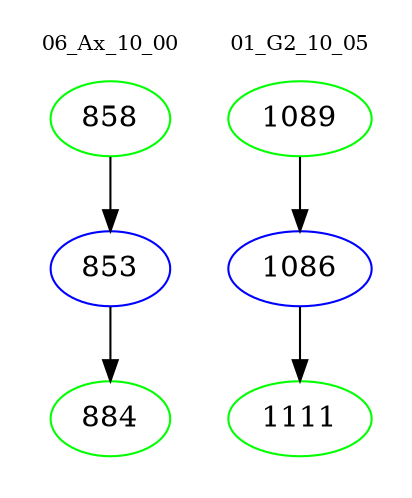 digraph{
subgraph cluster_0 {
color = white
label = "06_Ax_10_00";
fontsize=10;
T0_858 [label="858", color="green"]
T0_858 -> T0_853 [color="black"]
T0_853 [label="853", color="blue"]
T0_853 -> T0_884 [color="black"]
T0_884 [label="884", color="green"]
}
subgraph cluster_1 {
color = white
label = "01_G2_10_05";
fontsize=10;
T1_1089 [label="1089", color="green"]
T1_1089 -> T1_1086 [color="black"]
T1_1086 [label="1086", color="blue"]
T1_1086 -> T1_1111 [color="black"]
T1_1111 [label="1111", color="green"]
}
}
